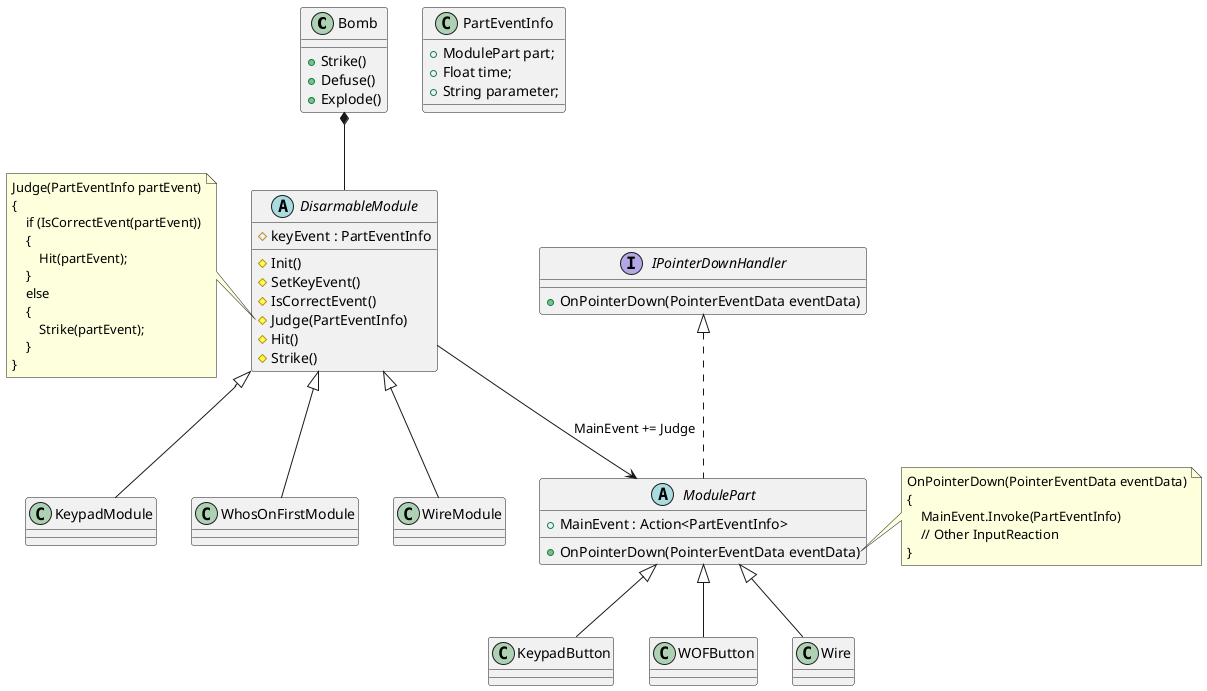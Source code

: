 @startuml
' icon size
skinparam classAttributeIconSize 10

class Bomb {
    +Strike()
    +Defuse()
    +Explode()
}

class PartEventInfo {
    +ModulePart part;
    +Float time;
    +String parameter;
}
' module
abstract class DisarmableModule {
    #keyEvent : PartEventInfo
    #Init()
    #SetKeyEvent()
    #IsCorrectEvent()
    #Judge(PartEventInfo)
    #Hit()
    #Strike()
}

class KeypadModule
class WhosOnFirstModule
class WireModule

' module part
abstract class ModulePart {
    +MainEvent : Action<PartEventInfo>
    +OnPointerDown(PointerEventData eventData)
}

class KeypadButton
class WOFButton
class Wire

interface IPointerDownHandler {
    +OnPointerDown(PointerEventData eventData)
}
' inheritance and composition
Bomb *-- DisarmableModule

DisarmableModule <|-- KeypadModule
DisarmableModule <|-- WhosOnFirstModule
DisarmableModule <|-- WireModule

IPointerDownHandler <|.. ModulePart

ModulePart <|-- KeypadButton
ModulePart <|-- WOFButton
ModulePart <|-- Wire

' event

DisarmableModule --> ModulePart : MainEvent += Judge

note right of ModulePart::OnPointerDown
    OnPointerDown(PointerEventData eventData)
    {
        MainEvent.Invoke(PartEventInfo)
        // Other InputReaction
    }
end note

note left of DisarmableModule::Judge
    Judge(PartEventInfo partEvent)
    {
        if (IsCorrectEvent(partEvent))
        {
            Hit(partEvent);
        }
        else
        {
            Strike(partEvent);
        }
    }
end note
@enduml

